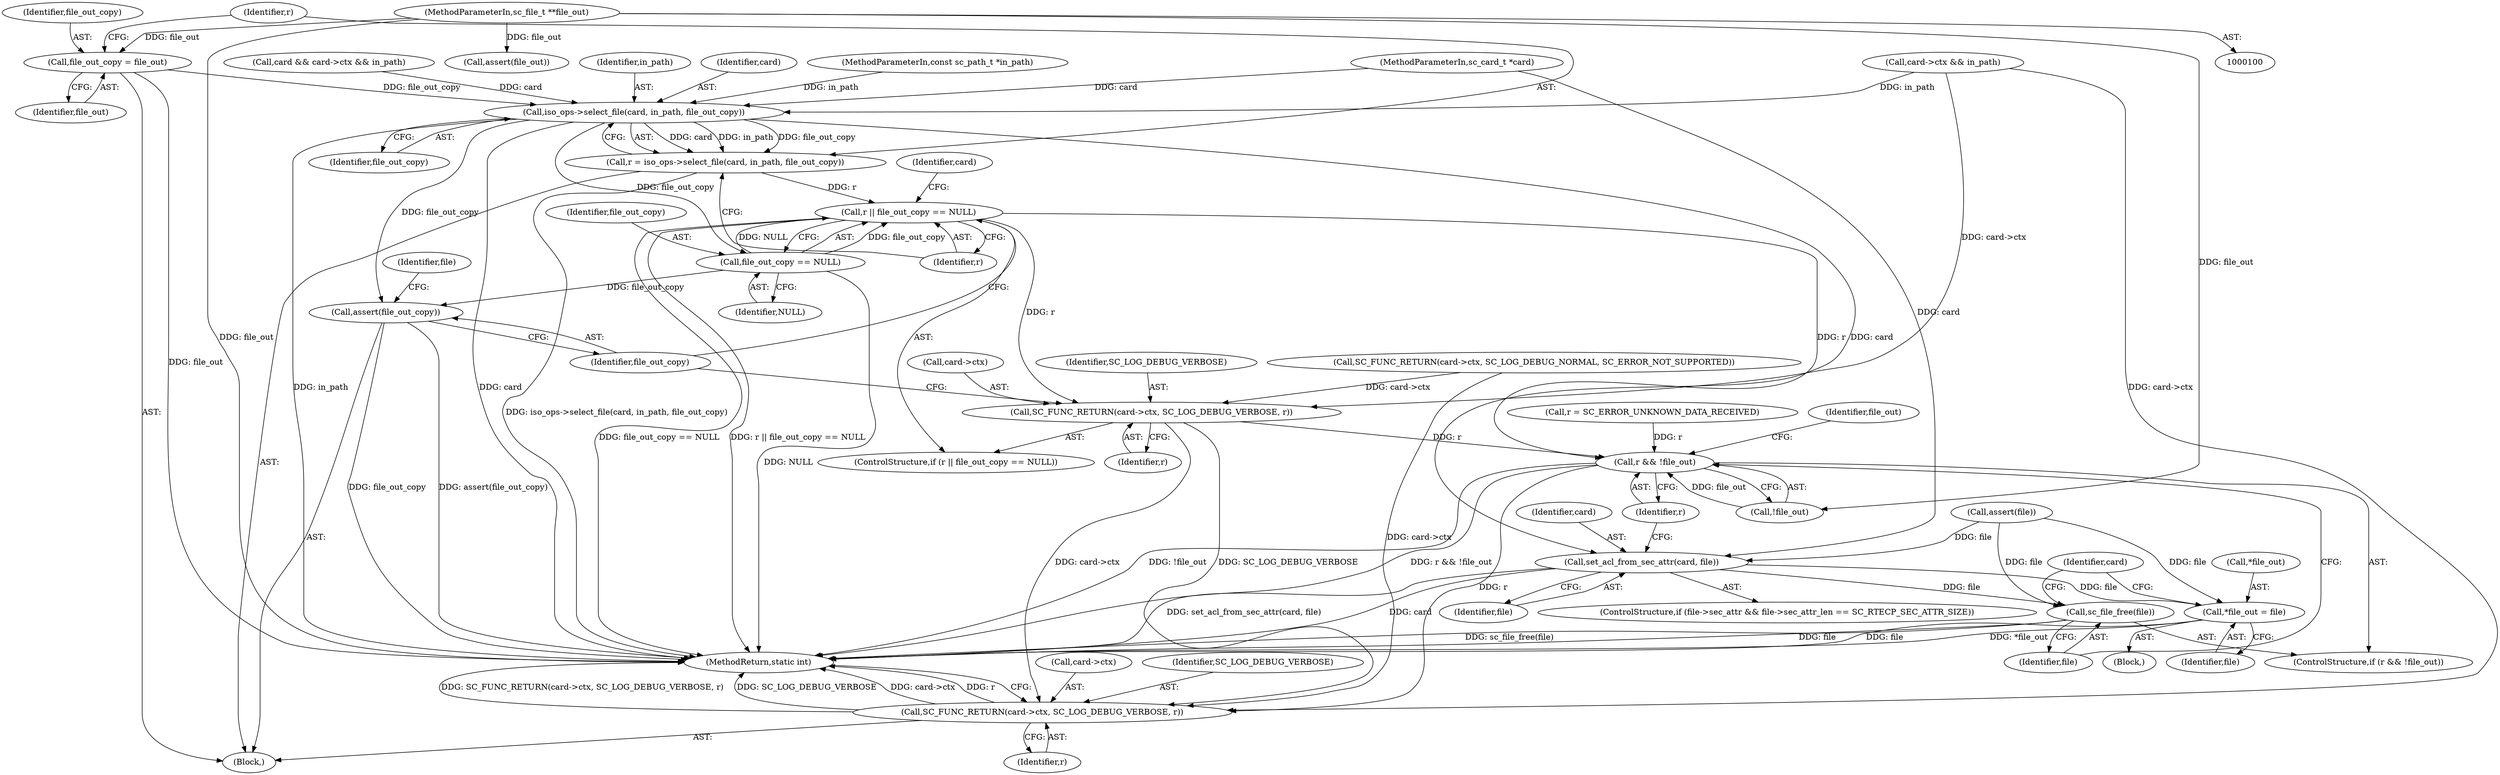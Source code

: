digraph "0_OpenSC_8fe377e93b4b56060e5bbfb6f3142ceaeca744fa_16@API" {
"1000136" [label="(Call,file_out_copy = file_out)"];
"1000103" [label="(MethodParameterIn,sc_file_t **file_out)"];
"1000141" [label="(Call,iso_ops->select_file(card, in_path, file_out_copy))"];
"1000139" [label="(Call,r = iso_ops->select_file(card, in_path, file_out_copy))"];
"1000146" [label="(Call,r || file_out_copy == NULL)"];
"1000151" [label="(Call,SC_FUNC_RETURN(card->ctx, SC_LOG_DEBUG_VERBOSE, r))"];
"1000183" [label="(Call,r && !file_out)"];
"1000197" [label="(Call,SC_FUNC_RETURN(card->ctx, SC_LOG_DEBUG_VERBOSE, r))"];
"1000148" [label="(Call,file_out_copy == NULL)"];
"1000157" [label="(Call,assert(file_out_copy))"];
"1000175" [label="(Call,set_acl_from_sec_attr(card, file))"];
"1000187" [label="(Call,sc_file_free(file))"];
"1000193" [label="(Call,*file_out = file)"];
"1000136" [label="(Call,file_out_copy = file_out)"];
"1000150" [label="(Identifier,NULL)"];
"1000165" [label="(ControlStructure,if (file->sec_attr && file->sec_attr_len == SC_RTECP_SEC_ATTR_SIZE))"];
"1000104" [label="(Block,)"];
"1000194" [label="(Call,*file_out)"];
"1000101" [label="(MethodParameterIn,sc_card_t *card)"];
"1000145" [label="(ControlStructure,if (r || file_out_copy == NULL))"];
"1000185" [label="(Call,!file_out)"];
"1000153" [label="(Identifier,card)"];
"1000176" [label="(Identifier,card)"];
"1000124" [label="(Call,SC_FUNC_RETURN(card->ctx, SC_LOG_DEBUG_NORMAL, SC_ERROR_NOT_SUPPORTED))"];
"1000177" [label="(Identifier,file)"];
"1000143" [label="(Identifier,in_path)"];
"1000179" [label="(Call,r = SC_ERROR_UNKNOWN_DATA_RECEIVED)"];
"1000198" [label="(Call,card->ctx)"];
"1000163" [label="(Call,assert(file))"];
"1000191" [label="(Call,assert(file_out))"];
"1000183" [label="(Call,r && !file_out)"];
"1000103" [label="(MethodParameterIn,sc_file_t **file_out)"];
"1000158" [label="(Identifier,file_out_copy)"];
"1000138" [label="(Identifier,file_out)"];
"1000201" [label="(Identifier,SC_LOG_DEBUG_VERBOSE)"];
"1000187" [label="(Call,sc_file_free(file))"];
"1000155" [label="(Identifier,SC_LOG_DEBUG_VERBOSE)"];
"1000147" [label="(Identifier,r)"];
"1000148" [label="(Call,file_out_copy == NULL)"];
"1000111" [label="(Call,card->ctx && in_path)"];
"1000151" [label="(Call,SC_FUNC_RETURN(card->ctx, SC_LOG_DEBUG_VERBOSE, r))"];
"1000192" [label="(Identifier,file_out)"];
"1000196" [label="(Identifier,file)"];
"1000146" [label="(Call,r || file_out_copy == NULL)"];
"1000139" [label="(Call,r = iso_ops->select_file(card, in_path, file_out_copy))"];
"1000157" [label="(Call,assert(file_out_copy))"];
"1000175" [label="(Call,set_acl_from_sec_attr(card, file))"];
"1000188" [label="(Identifier,file)"];
"1000190" [label="(Block,)"];
"1000202" [label="(Identifier,r)"];
"1000140" [label="(Identifier,r)"];
"1000160" [label="(Identifier,file)"];
"1000142" [label="(Identifier,card)"];
"1000197" [label="(Call,SC_FUNC_RETURN(card->ctx, SC_LOG_DEBUG_VERBOSE, r))"];
"1000149" [label="(Identifier,file_out_copy)"];
"1000193" [label="(Call,*file_out = file)"];
"1000137" [label="(Identifier,file_out_copy)"];
"1000102" [label="(MethodParameterIn,const sc_path_t *in_path)"];
"1000182" [label="(ControlStructure,if (r && !file_out))"];
"1000199" [label="(Identifier,card)"];
"1000152" [label="(Call,card->ctx)"];
"1000184" [label="(Identifier,r)"];
"1000203" [label="(MethodReturn,static int)"];
"1000156" [label="(Identifier,r)"];
"1000141" [label="(Call,iso_ops->select_file(card, in_path, file_out_copy))"];
"1000144" [label="(Identifier,file_out_copy)"];
"1000109" [label="(Call,card && card->ctx && in_path)"];
"1000136" -> "1000104"  [label="AST: "];
"1000136" -> "1000138"  [label="CFG: "];
"1000137" -> "1000136"  [label="AST: "];
"1000138" -> "1000136"  [label="AST: "];
"1000140" -> "1000136"  [label="CFG: "];
"1000136" -> "1000203"  [label="DDG: file_out"];
"1000103" -> "1000136"  [label="DDG: file_out"];
"1000136" -> "1000141"  [label="DDG: file_out_copy"];
"1000103" -> "1000100"  [label="AST: "];
"1000103" -> "1000203"  [label="DDG: file_out"];
"1000103" -> "1000185"  [label="DDG: file_out"];
"1000103" -> "1000191"  [label="DDG: file_out"];
"1000141" -> "1000139"  [label="AST: "];
"1000141" -> "1000144"  [label="CFG: "];
"1000142" -> "1000141"  [label="AST: "];
"1000143" -> "1000141"  [label="AST: "];
"1000144" -> "1000141"  [label="AST: "];
"1000139" -> "1000141"  [label="CFG: "];
"1000141" -> "1000203"  [label="DDG: card"];
"1000141" -> "1000203"  [label="DDG: in_path"];
"1000141" -> "1000139"  [label="DDG: card"];
"1000141" -> "1000139"  [label="DDG: in_path"];
"1000141" -> "1000139"  [label="DDG: file_out_copy"];
"1000109" -> "1000141"  [label="DDG: card"];
"1000101" -> "1000141"  [label="DDG: card"];
"1000111" -> "1000141"  [label="DDG: in_path"];
"1000102" -> "1000141"  [label="DDG: in_path"];
"1000141" -> "1000148"  [label="DDG: file_out_copy"];
"1000141" -> "1000157"  [label="DDG: file_out_copy"];
"1000141" -> "1000175"  [label="DDG: card"];
"1000139" -> "1000104"  [label="AST: "];
"1000140" -> "1000139"  [label="AST: "];
"1000147" -> "1000139"  [label="CFG: "];
"1000139" -> "1000203"  [label="DDG: iso_ops->select_file(card, in_path, file_out_copy)"];
"1000139" -> "1000146"  [label="DDG: r"];
"1000146" -> "1000145"  [label="AST: "];
"1000146" -> "1000147"  [label="CFG: "];
"1000146" -> "1000148"  [label="CFG: "];
"1000147" -> "1000146"  [label="AST: "];
"1000148" -> "1000146"  [label="AST: "];
"1000153" -> "1000146"  [label="CFG: "];
"1000158" -> "1000146"  [label="CFG: "];
"1000146" -> "1000203"  [label="DDG: file_out_copy == NULL"];
"1000146" -> "1000203"  [label="DDG: r || file_out_copy == NULL"];
"1000148" -> "1000146"  [label="DDG: file_out_copy"];
"1000148" -> "1000146"  [label="DDG: NULL"];
"1000146" -> "1000151"  [label="DDG: r"];
"1000146" -> "1000183"  [label="DDG: r"];
"1000151" -> "1000145"  [label="AST: "];
"1000151" -> "1000156"  [label="CFG: "];
"1000152" -> "1000151"  [label="AST: "];
"1000155" -> "1000151"  [label="AST: "];
"1000156" -> "1000151"  [label="AST: "];
"1000158" -> "1000151"  [label="CFG: "];
"1000124" -> "1000151"  [label="DDG: card->ctx"];
"1000111" -> "1000151"  [label="DDG: card->ctx"];
"1000151" -> "1000183"  [label="DDG: r"];
"1000151" -> "1000197"  [label="DDG: card->ctx"];
"1000151" -> "1000197"  [label="DDG: SC_LOG_DEBUG_VERBOSE"];
"1000183" -> "1000182"  [label="AST: "];
"1000183" -> "1000184"  [label="CFG: "];
"1000183" -> "1000185"  [label="CFG: "];
"1000184" -> "1000183"  [label="AST: "];
"1000185" -> "1000183"  [label="AST: "];
"1000188" -> "1000183"  [label="CFG: "];
"1000192" -> "1000183"  [label="CFG: "];
"1000183" -> "1000203"  [label="DDG: !file_out"];
"1000183" -> "1000203"  [label="DDG: r && !file_out"];
"1000179" -> "1000183"  [label="DDG: r"];
"1000185" -> "1000183"  [label="DDG: file_out"];
"1000183" -> "1000197"  [label="DDG: r"];
"1000197" -> "1000104"  [label="AST: "];
"1000197" -> "1000202"  [label="CFG: "];
"1000198" -> "1000197"  [label="AST: "];
"1000201" -> "1000197"  [label="AST: "];
"1000202" -> "1000197"  [label="AST: "];
"1000203" -> "1000197"  [label="CFG: "];
"1000197" -> "1000203"  [label="DDG: SC_FUNC_RETURN(card->ctx, SC_LOG_DEBUG_VERBOSE, r)"];
"1000197" -> "1000203"  [label="DDG: SC_LOG_DEBUG_VERBOSE"];
"1000197" -> "1000203"  [label="DDG: card->ctx"];
"1000197" -> "1000203"  [label="DDG: r"];
"1000124" -> "1000197"  [label="DDG: card->ctx"];
"1000111" -> "1000197"  [label="DDG: card->ctx"];
"1000148" -> "1000150"  [label="CFG: "];
"1000149" -> "1000148"  [label="AST: "];
"1000150" -> "1000148"  [label="AST: "];
"1000148" -> "1000203"  [label="DDG: NULL"];
"1000148" -> "1000157"  [label="DDG: file_out_copy"];
"1000157" -> "1000104"  [label="AST: "];
"1000157" -> "1000158"  [label="CFG: "];
"1000158" -> "1000157"  [label="AST: "];
"1000160" -> "1000157"  [label="CFG: "];
"1000157" -> "1000203"  [label="DDG: assert(file_out_copy)"];
"1000157" -> "1000203"  [label="DDG: file_out_copy"];
"1000175" -> "1000165"  [label="AST: "];
"1000175" -> "1000177"  [label="CFG: "];
"1000176" -> "1000175"  [label="AST: "];
"1000177" -> "1000175"  [label="AST: "];
"1000184" -> "1000175"  [label="CFG: "];
"1000175" -> "1000203"  [label="DDG: card"];
"1000175" -> "1000203"  [label="DDG: set_acl_from_sec_attr(card, file)"];
"1000101" -> "1000175"  [label="DDG: card"];
"1000163" -> "1000175"  [label="DDG: file"];
"1000175" -> "1000187"  [label="DDG: file"];
"1000175" -> "1000193"  [label="DDG: file"];
"1000187" -> "1000182"  [label="AST: "];
"1000187" -> "1000188"  [label="CFG: "];
"1000188" -> "1000187"  [label="AST: "];
"1000199" -> "1000187"  [label="CFG: "];
"1000187" -> "1000203"  [label="DDG: file"];
"1000187" -> "1000203"  [label="DDG: sc_file_free(file)"];
"1000163" -> "1000187"  [label="DDG: file"];
"1000193" -> "1000190"  [label="AST: "];
"1000193" -> "1000196"  [label="CFG: "];
"1000194" -> "1000193"  [label="AST: "];
"1000196" -> "1000193"  [label="AST: "];
"1000199" -> "1000193"  [label="CFG: "];
"1000193" -> "1000203"  [label="DDG: *file_out"];
"1000193" -> "1000203"  [label="DDG: file"];
"1000163" -> "1000193"  [label="DDG: file"];
}
